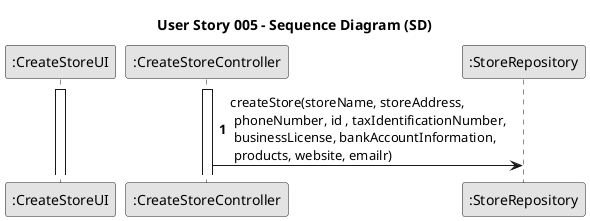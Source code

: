 @startuml
skinparam monochrome true
skinparam packageStyle rectangle
skinparam shadowing false

title User Story 005 - Sequence Diagram (SD)

autonumber

participant ":CreateStoreUI" as CRTUI
participant ":CreateStoreController" as CNTRL
participant ":StoreRepository" as Repository

activate CRTUI

activate CNTRL

CNTRL -> Repository: createStore(storeName, storeAddress,\n phoneNumber, id , taxIdentificationNumber,\n businessLicense, bankAccountInformation,\n products, website, emailr)

@enduml